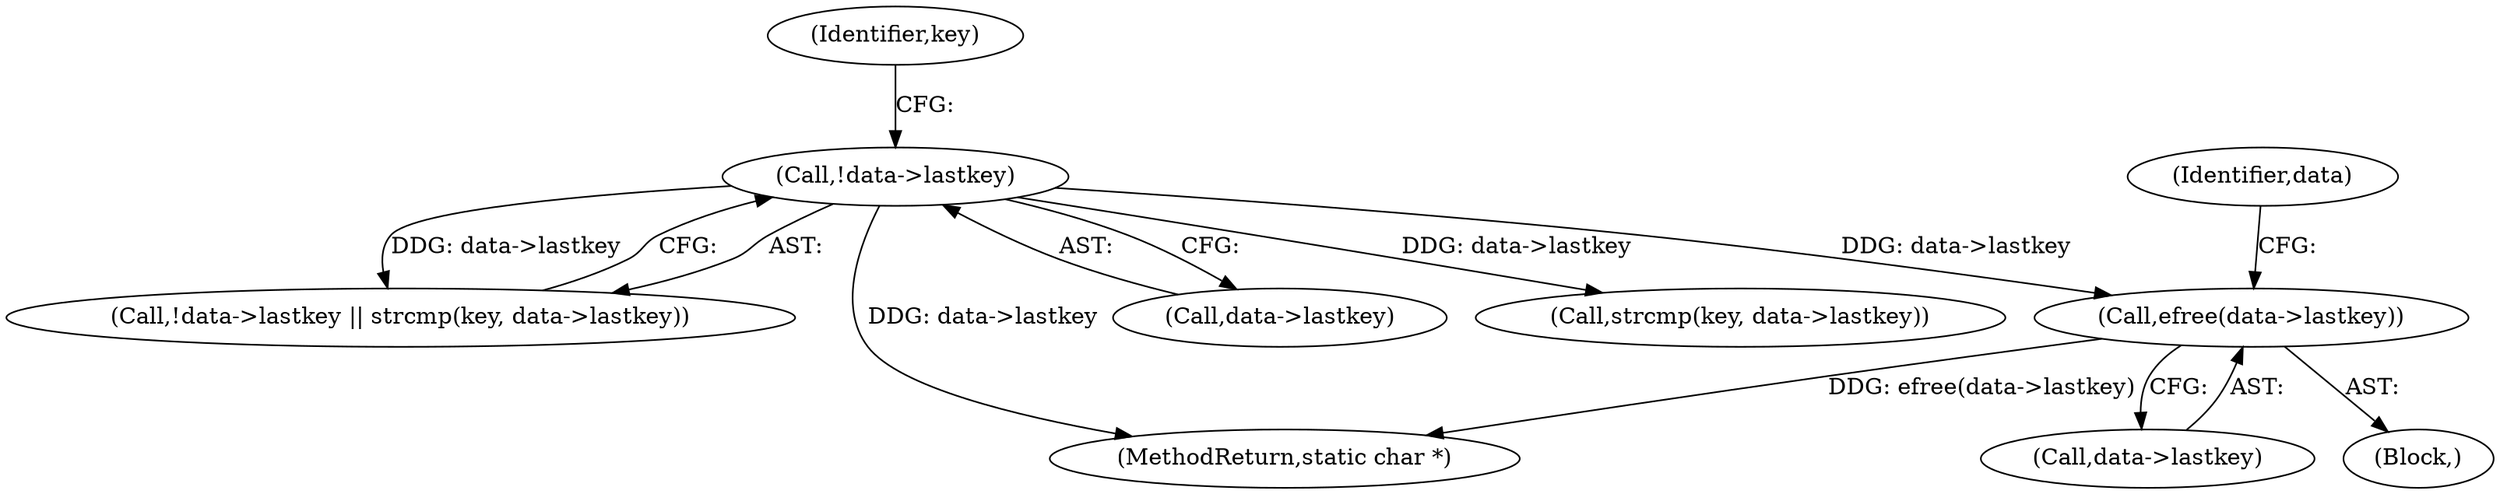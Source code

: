 digraph "0_php_25e8fcc88fa20dc9d4c47184471003f436927cde@API" {
"1000368" [label="(Call,efree(data->lastkey))"];
"1000353" [label="(Call,!data->lastkey)"];
"1000353" [label="(Call,!data->lastkey)"];
"1000368" [label="(Call,efree(data->lastkey))"];
"1000357" [label="(Call,strcmp(key, data->lastkey))"];
"1000374" [label="(Identifier,data)"];
"1000504" [label="(MethodReturn,static char *)"];
"1000369" [label="(Call,data->lastkey)"];
"1000352" [label="(Call,!data->lastkey || strcmp(key, data->lastkey))"];
"1000358" [label="(Identifier,key)"];
"1000354" [label="(Call,data->lastkey)"];
"1000367" [label="(Block,)"];
"1000368" -> "1000367"  [label="AST: "];
"1000368" -> "1000369"  [label="CFG: "];
"1000369" -> "1000368"  [label="AST: "];
"1000374" -> "1000368"  [label="CFG: "];
"1000368" -> "1000504"  [label="DDG: efree(data->lastkey)"];
"1000353" -> "1000368"  [label="DDG: data->lastkey"];
"1000353" -> "1000352"  [label="AST: "];
"1000353" -> "1000354"  [label="CFG: "];
"1000354" -> "1000353"  [label="AST: "];
"1000358" -> "1000353"  [label="CFG: "];
"1000352" -> "1000353"  [label="CFG: "];
"1000353" -> "1000504"  [label="DDG: data->lastkey"];
"1000353" -> "1000352"  [label="DDG: data->lastkey"];
"1000353" -> "1000357"  [label="DDG: data->lastkey"];
}
